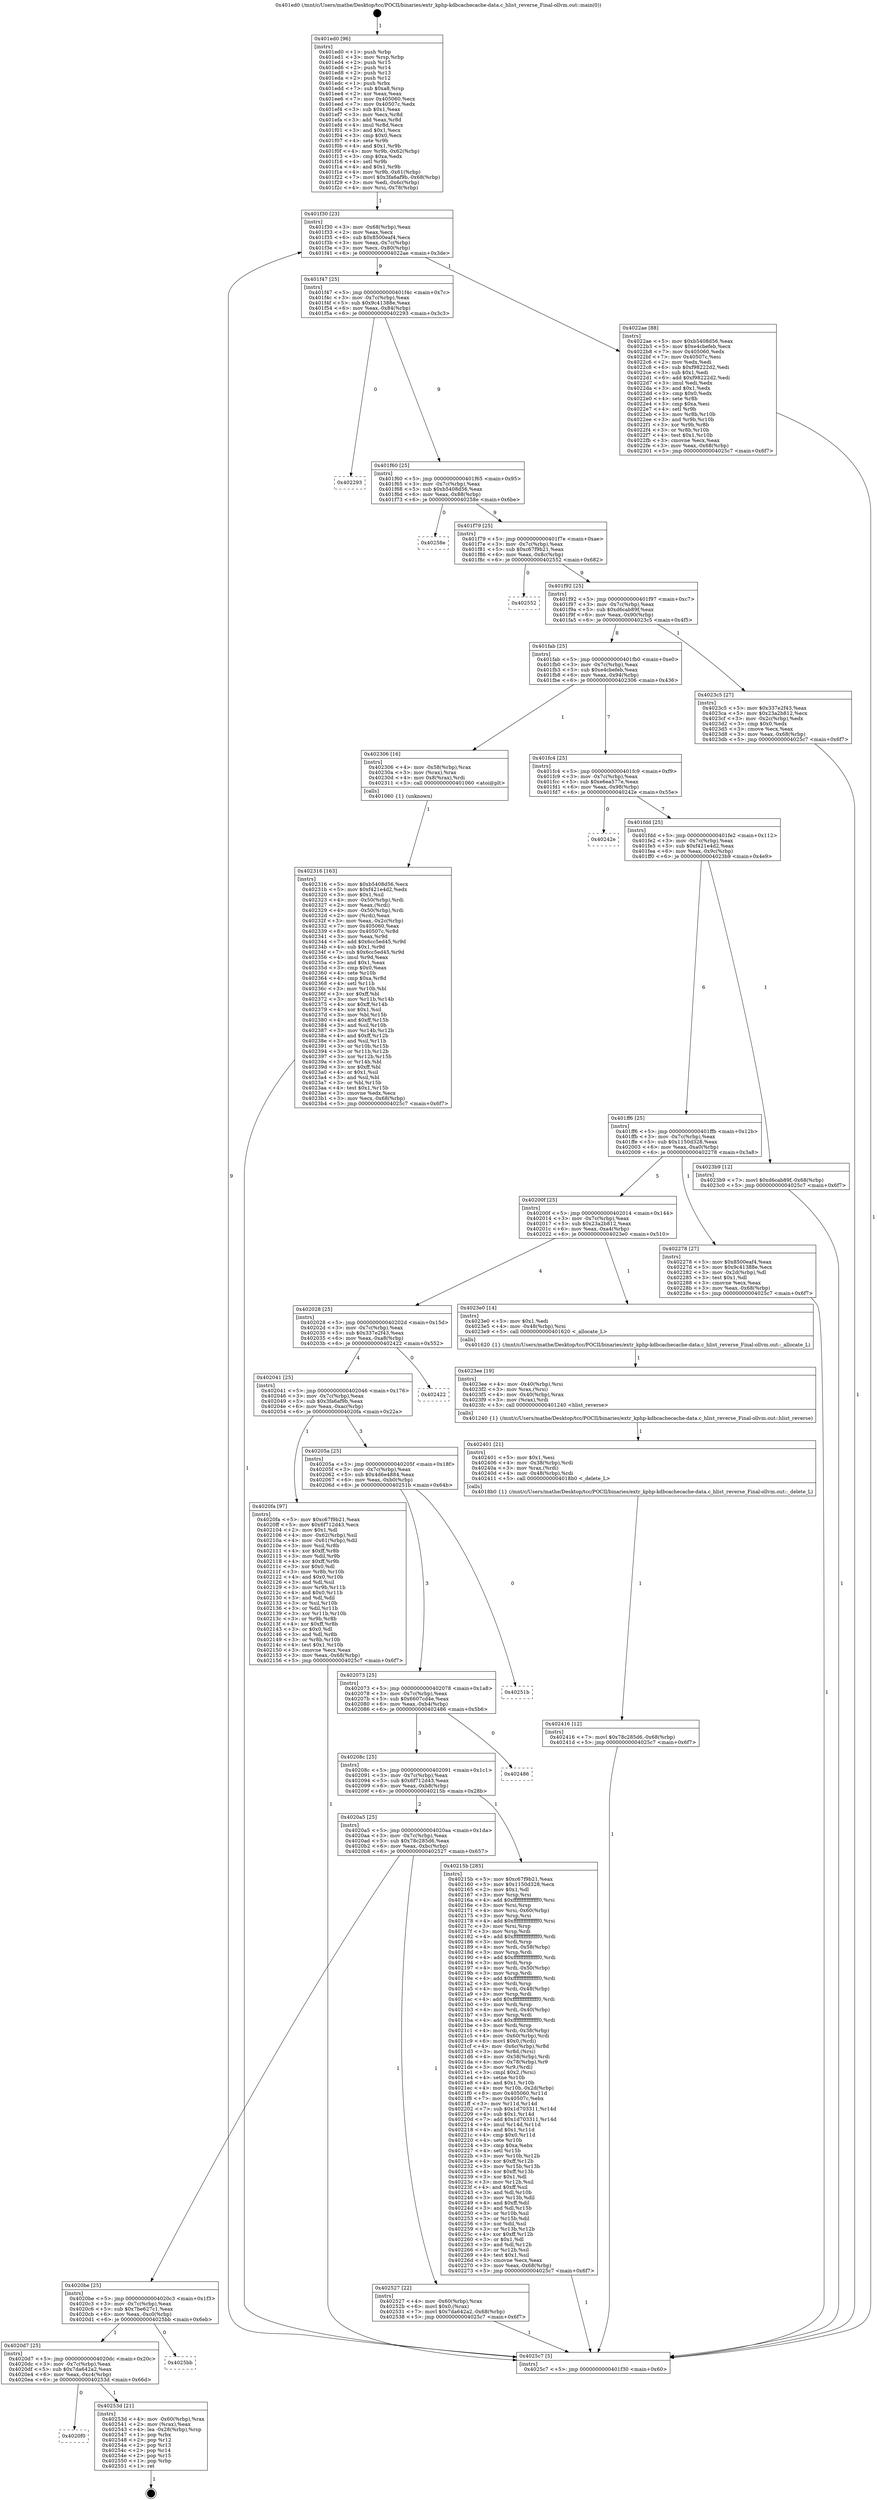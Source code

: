 digraph "0x401ed0" {
  label = "0x401ed0 (/mnt/c/Users/mathe/Desktop/tcc/POCII/binaries/extr_kphp-kdbcachecache-data.c_hlist_reverse_Final-ollvm.out::main(0))"
  labelloc = "t"
  node[shape=record]

  Entry [label="",width=0.3,height=0.3,shape=circle,fillcolor=black,style=filled]
  "0x401f30" [label="{
     0x401f30 [23]\l
     | [instrs]\l
     &nbsp;&nbsp;0x401f30 \<+3\>: mov -0x68(%rbp),%eax\l
     &nbsp;&nbsp;0x401f33 \<+2\>: mov %eax,%ecx\l
     &nbsp;&nbsp;0x401f35 \<+6\>: sub $0x8500eaf4,%ecx\l
     &nbsp;&nbsp;0x401f3b \<+3\>: mov %eax,-0x7c(%rbp)\l
     &nbsp;&nbsp;0x401f3e \<+3\>: mov %ecx,-0x80(%rbp)\l
     &nbsp;&nbsp;0x401f41 \<+6\>: je 00000000004022ae \<main+0x3de\>\l
  }"]
  "0x4022ae" [label="{
     0x4022ae [88]\l
     | [instrs]\l
     &nbsp;&nbsp;0x4022ae \<+5\>: mov $0xb5408d56,%eax\l
     &nbsp;&nbsp;0x4022b3 \<+5\>: mov $0xe4cbefeb,%ecx\l
     &nbsp;&nbsp;0x4022b8 \<+7\>: mov 0x405060,%edx\l
     &nbsp;&nbsp;0x4022bf \<+7\>: mov 0x40507c,%esi\l
     &nbsp;&nbsp;0x4022c6 \<+2\>: mov %edx,%edi\l
     &nbsp;&nbsp;0x4022c8 \<+6\>: sub $0xf98222d2,%edi\l
     &nbsp;&nbsp;0x4022ce \<+3\>: sub $0x1,%edi\l
     &nbsp;&nbsp;0x4022d1 \<+6\>: add $0xf98222d2,%edi\l
     &nbsp;&nbsp;0x4022d7 \<+3\>: imul %edi,%edx\l
     &nbsp;&nbsp;0x4022da \<+3\>: and $0x1,%edx\l
     &nbsp;&nbsp;0x4022dd \<+3\>: cmp $0x0,%edx\l
     &nbsp;&nbsp;0x4022e0 \<+4\>: sete %r8b\l
     &nbsp;&nbsp;0x4022e4 \<+3\>: cmp $0xa,%esi\l
     &nbsp;&nbsp;0x4022e7 \<+4\>: setl %r9b\l
     &nbsp;&nbsp;0x4022eb \<+3\>: mov %r8b,%r10b\l
     &nbsp;&nbsp;0x4022ee \<+3\>: and %r9b,%r10b\l
     &nbsp;&nbsp;0x4022f1 \<+3\>: xor %r9b,%r8b\l
     &nbsp;&nbsp;0x4022f4 \<+3\>: or %r8b,%r10b\l
     &nbsp;&nbsp;0x4022f7 \<+4\>: test $0x1,%r10b\l
     &nbsp;&nbsp;0x4022fb \<+3\>: cmovne %ecx,%eax\l
     &nbsp;&nbsp;0x4022fe \<+3\>: mov %eax,-0x68(%rbp)\l
     &nbsp;&nbsp;0x402301 \<+5\>: jmp 00000000004025c7 \<main+0x6f7\>\l
  }"]
  "0x401f47" [label="{
     0x401f47 [25]\l
     | [instrs]\l
     &nbsp;&nbsp;0x401f47 \<+5\>: jmp 0000000000401f4c \<main+0x7c\>\l
     &nbsp;&nbsp;0x401f4c \<+3\>: mov -0x7c(%rbp),%eax\l
     &nbsp;&nbsp;0x401f4f \<+5\>: sub $0x9c41388e,%eax\l
     &nbsp;&nbsp;0x401f54 \<+6\>: mov %eax,-0x84(%rbp)\l
     &nbsp;&nbsp;0x401f5a \<+6\>: je 0000000000402293 \<main+0x3c3\>\l
  }"]
  Exit [label="",width=0.3,height=0.3,shape=circle,fillcolor=black,style=filled,peripheries=2]
  "0x402293" [label="{
     0x402293\l
  }", style=dashed]
  "0x401f60" [label="{
     0x401f60 [25]\l
     | [instrs]\l
     &nbsp;&nbsp;0x401f60 \<+5\>: jmp 0000000000401f65 \<main+0x95\>\l
     &nbsp;&nbsp;0x401f65 \<+3\>: mov -0x7c(%rbp),%eax\l
     &nbsp;&nbsp;0x401f68 \<+5\>: sub $0xb5408d56,%eax\l
     &nbsp;&nbsp;0x401f6d \<+6\>: mov %eax,-0x88(%rbp)\l
     &nbsp;&nbsp;0x401f73 \<+6\>: je 000000000040258e \<main+0x6be\>\l
  }"]
  "0x4020f0" [label="{
     0x4020f0\l
  }", style=dashed]
  "0x40258e" [label="{
     0x40258e\l
  }", style=dashed]
  "0x401f79" [label="{
     0x401f79 [25]\l
     | [instrs]\l
     &nbsp;&nbsp;0x401f79 \<+5\>: jmp 0000000000401f7e \<main+0xae\>\l
     &nbsp;&nbsp;0x401f7e \<+3\>: mov -0x7c(%rbp),%eax\l
     &nbsp;&nbsp;0x401f81 \<+5\>: sub $0xc67f9b21,%eax\l
     &nbsp;&nbsp;0x401f86 \<+6\>: mov %eax,-0x8c(%rbp)\l
     &nbsp;&nbsp;0x401f8c \<+6\>: je 0000000000402552 \<main+0x682\>\l
  }"]
  "0x40253d" [label="{
     0x40253d [21]\l
     | [instrs]\l
     &nbsp;&nbsp;0x40253d \<+4\>: mov -0x60(%rbp),%rax\l
     &nbsp;&nbsp;0x402541 \<+2\>: mov (%rax),%eax\l
     &nbsp;&nbsp;0x402543 \<+4\>: lea -0x28(%rbp),%rsp\l
     &nbsp;&nbsp;0x402547 \<+1\>: pop %rbx\l
     &nbsp;&nbsp;0x402548 \<+2\>: pop %r12\l
     &nbsp;&nbsp;0x40254a \<+2\>: pop %r13\l
     &nbsp;&nbsp;0x40254c \<+2\>: pop %r14\l
     &nbsp;&nbsp;0x40254e \<+2\>: pop %r15\l
     &nbsp;&nbsp;0x402550 \<+1\>: pop %rbp\l
     &nbsp;&nbsp;0x402551 \<+1\>: ret\l
  }"]
  "0x402552" [label="{
     0x402552\l
  }", style=dashed]
  "0x401f92" [label="{
     0x401f92 [25]\l
     | [instrs]\l
     &nbsp;&nbsp;0x401f92 \<+5\>: jmp 0000000000401f97 \<main+0xc7\>\l
     &nbsp;&nbsp;0x401f97 \<+3\>: mov -0x7c(%rbp),%eax\l
     &nbsp;&nbsp;0x401f9a \<+5\>: sub $0xd6cab89f,%eax\l
     &nbsp;&nbsp;0x401f9f \<+6\>: mov %eax,-0x90(%rbp)\l
     &nbsp;&nbsp;0x401fa5 \<+6\>: je 00000000004023c5 \<main+0x4f5\>\l
  }"]
  "0x4020d7" [label="{
     0x4020d7 [25]\l
     | [instrs]\l
     &nbsp;&nbsp;0x4020d7 \<+5\>: jmp 00000000004020dc \<main+0x20c\>\l
     &nbsp;&nbsp;0x4020dc \<+3\>: mov -0x7c(%rbp),%eax\l
     &nbsp;&nbsp;0x4020df \<+5\>: sub $0x7da642a2,%eax\l
     &nbsp;&nbsp;0x4020e4 \<+6\>: mov %eax,-0xc4(%rbp)\l
     &nbsp;&nbsp;0x4020ea \<+6\>: je 000000000040253d \<main+0x66d\>\l
  }"]
  "0x4023c5" [label="{
     0x4023c5 [27]\l
     | [instrs]\l
     &nbsp;&nbsp;0x4023c5 \<+5\>: mov $0x337e2f43,%eax\l
     &nbsp;&nbsp;0x4023ca \<+5\>: mov $0x23a2b812,%ecx\l
     &nbsp;&nbsp;0x4023cf \<+3\>: mov -0x2c(%rbp),%edx\l
     &nbsp;&nbsp;0x4023d2 \<+3\>: cmp $0x0,%edx\l
     &nbsp;&nbsp;0x4023d5 \<+3\>: cmove %ecx,%eax\l
     &nbsp;&nbsp;0x4023d8 \<+3\>: mov %eax,-0x68(%rbp)\l
     &nbsp;&nbsp;0x4023db \<+5\>: jmp 00000000004025c7 \<main+0x6f7\>\l
  }"]
  "0x401fab" [label="{
     0x401fab [25]\l
     | [instrs]\l
     &nbsp;&nbsp;0x401fab \<+5\>: jmp 0000000000401fb0 \<main+0xe0\>\l
     &nbsp;&nbsp;0x401fb0 \<+3\>: mov -0x7c(%rbp),%eax\l
     &nbsp;&nbsp;0x401fb3 \<+5\>: sub $0xe4cbefeb,%eax\l
     &nbsp;&nbsp;0x401fb8 \<+6\>: mov %eax,-0x94(%rbp)\l
     &nbsp;&nbsp;0x401fbe \<+6\>: je 0000000000402306 \<main+0x436\>\l
  }"]
  "0x4025bb" [label="{
     0x4025bb\l
  }", style=dashed]
  "0x402306" [label="{
     0x402306 [16]\l
     | [instrs]\l
     &nbsp;&nbsp;0x402306 \<+4\>: mov -0x58(%rbp),%rax\l
     &nbsp;&nbsp;0x40230a \<+3\>: mov (%rax),%rax\l
     &nbsp;&nbsp;0x40230d \<+4\>: mov 0x8(%rax),%rdi\l
     &nbsp;&nbsp;0x402311 \<+5\>: call 0000000000401060 \<atoi@plt\>\l
     | [calls]\l
     &nbsp;&nbsp;0x401060 \{1\} (unknown)\l
  }"]
  "0x401fc4" [label="{
     0x401fc4 [25]\l
     | [instrs]\l
     &nbsp;&nbsp;0x401fc4 \<+5\>: jmp 0000000000401fc9 \<main+0xf9\>\l
     &nbsp;&nbsp;0x401fc9 \<+3\>: mov -0x7c(%rbp),%eax\l
     &nbsp;&nbsp;0x401fcc \<+5\>: sub $0xe6ea577e,%eax\l
     &nbsp;&nbsp;0x401fd1 \<+6\>: mov %eax,-0x98(%rbp)\l
     &nbsp;&nbsp;0x401fd7 \<+6\>: je 000000000040242e \<main+0x55e\>\l
  }"]
  "0x4020be" [label="{
     0x4020be [25]\l
     | [instrs]\l
     &nbsp;&nbsp;0x4020be \<+5\>: jmp 00000000004020c3 \<main+0x1f3\>\l
     &nbsp;&nbsp;0x4020c3 \<+3\>: mov -0x7c(%rbp),%eax\l
     &nbsp;&nbsp;0x4020c6 \<+5\>: sub $0x7be627c1,%eax\l
     &nbsp;&nbsp;0x4020cb \<+6\>: mov %eax,-0xc0(%rbp)\l
     &nbsp;&nbsp;0x4020d1 \<+6\>: je 00000000004025bb \<main+0x6eb\>\l
  }"]
  "0x40242e" [label="{
     0x40242e\l
  }", style=dashed]
  "0x401fdd" [label="{
     0x401fdd [25]\l
     | [instrs]\l
     &nbsp;&nbsp;0x401fdd \<+5\>: jmp 0000000000401fe2 \<main+0x112\>\l
     &nbsp;&nbsp;0x401fe2 \<+3\>: mov -0x7c(%rbp),%eax\l
     &nbsp;&nbsp;0x401fe5 \<+5\>: sub $0xf421e4d2,%eax\l
     &nbsp;&nbsp;0x401fea \<+6\>: mov %eax,-0x9c(%rbp)\l
     &nbsp;&nbsp;0x401ff0 \<+6\>: je 00000000004023b9 \<main+0x4e9\>\l
  }"]
  "0x402527" [label="{
     0x402527 [22]\l
     | [instrs]\l
     &nbsp;&nbsp;0x402527 \<+4\>: mov -0x60(%rbp),%rax\l
     &nbsp;&nbsp;0x40252b \<+6\>: movl $0x0,(%rax)\l
     &nbsp;&nbsp;0x402531 \<+7\>: movl $0x7da642a2,-0x68(%rbp)\l
     &nbsp;&nbsp;0x402538 \<+5\>: jmp 00000000004025c7 \<main+0x6f7\>\l
  }"]
  "0x4023b9" [label="{
     0x4023b9 [12]\l
     | [instrs]\l
     &nbsp;&nbsp;0x4023b9 \<+7\>: movl $0xd6cab89f,-0x68(%rbp)\l
     &nbsp;&nbsp;0x4023c0 \<+5\>: jmp 00000000004025c7 \<main+0x6f7\>\l
  }"]
  "0x401ff6" [label="{
     0x401ff6 [25]\l
     | [instrs]\l
     &nbsp;&nbsp;0x401ff6 \<+5\>: jmp 0000000000401ffb \<main+0x12b\>\l
     &nbsp;&nbsp;0x401ffb \<+3\>: mov -0x7c(%rbp),%eax\l
     &nbsp;&nbsp;0x401ffe \<+5\>: sub $0x1150d328,%eax\l
     &nbsp;&nbsp;0x402003 \<+6\>: mov %eax,-0xa0(%rbp)\l
     &nbsp;&nbsp;0x402009 \<+6\>: je 0000000000402278 \<main+0x3a8\>\l
  }"]
  "0x402416" [label="{
     0x402416 [12]\l
     | [instrs]\l
     &nbsp;&nbsp;0x402416 \<+7\>: movl $0x78c285d6,-0x68(%rbp)\l
     &nbsp;&nbsp;0x40241d \<+5\>: jmp 00000000004025c7 \<main+0x6f7\>\l
  }"]
  "0x402278" [label="{
     0x402278 [27]\l
     | [instrs]\l
     &nbsp;&nbsp;0x402278 \<+5\>: mov $0x8500eaf4,%eax\l
     &nbsp;&nbsp;0x40227d \<+5\>: mov $0x9c41388e,%ecx\l
     &nbsp;&nbsp;0x402282 \<+3\>: mov -0x2d(%rbp),%dl\l
     &nbsp;&nbsp;0x402285 \<+3\>: test $0x1,%dl\l
     &nbsp;&nbsp;0x402288 \<+3\>: cmovne %ecx,%eax\l
     &nbsp;&nbsp;0x40228b \<+3\>: mov %eax,-0x68(%rbp)\l
     &nbsp;&nbsp;0x40228e \<+5\>: jmp 00000000004025c7 \<main+0x6f7\>\l
  }"]
  "0x40200f" [label="{
     0x40200f [25]\l
     | [instrs]\l
     &nbsp;&nbsp;0x40200f \<+5\>: jmp 0000000000402014 \<main+0x144\>\l
     &nbsp;&nbsp;0x402014 \<+3\>: mov -0x7c(%rbp),%eax\l
     &nbsp;&nbsp;0x402017 \<+5\>: sub $0x23a2b812,%eax\l
     &nbsp;&nbsp;0x40201c \<+6\>: mov %eax,-0xa4(%rbp)\l
     &nbsp;&nbsp;0x402022 \<+6\>: je 00000000004023e0 \<main+0x510\>\l
  }"]
  "0x402401" [label="{
     0x402401 [21]\l
     | [instrs]\l
     &nbsp;&nbsp;0x402401 \<+5\>: mov $0x1,%esi\l
     &nbsp;&nbsp;0x402406 \<+4\>: mov -0x38(%rbp),%rdi\l
     &nbsp;&nbsp;0x40240a \<+3\>: mov %rax,(%rdi)\l
     &nbsp;&nbsp;0x40240d \<+4\>: mov -0x48(%rbp),%rdi\l
     &nbsp;&nbsp;0x402411 \<+5\>: call 00000000004018b0 \<_delete_L\>\l
     | [calls]\l
     &nbsp;&nbsp;0x4018b0 \{1\} (/mnt/c/Users/mathe/Desktop/tcc/POCII/binaries/extr_kphp-kdbcachecache-data.c_hlist_reverse_Final-ollvm.out::_delete_L)\l
  }"]
  "0x4023e0" [label="{
     0x4023e0 [14]\l
     | [instrs]\l
     &nbsp;&nbsp;0x4023e0 \<+5\>: mov $0x1,%edi\l
     &nbsp;&nbsp;0x4023e5 \<+4\>: mov -0x48(%rbp),%rsi\l
     &nbsp;&nbsp;0x4023e9 \<+5\>: call 0000000000401620 \<_allocate_L\>\l
     | [calls]\l
     &nbsp;&nbsp;0x401620 \{1\} (/mnt/c/Users/mathe/Desktop/tcc/POCII/binaries/extr_kphp-kdbcachecache-data.c_hlist_reverse_Final-ollvm.out::_allocate_L)\l
  }"]
  "0x402028" [label="{
     0x402028 [25]\l
     | [instrs]\l
     &nbsp;&nbsp;0x402028 \<+5\>: jmp 000000000040202d \<main+0x15d\>\l
     &nbsp;&nbsp;0x40202d \<+3\>: mov -0x7c(%rbp),%eax\l
     &nbsp;&nbsp;0x402030 \<+5\>: sub $0x337e2f43,%eax\l
     &nbsp;&nbsp;0x402035 \<+6\>: mov %eax,-0xa8(%rbp)\l
     &nbsp;&nbsp;0x40203b \<+6\>: je 0000000000402422 \<main+0x552\>\l
  }"]
  "0x4023ee" [label="{
     0x4023ee [19]\l
     | [instrs]\l
     &nbsp;&nbsp;0x4023ee \<+4\>: mov -0x40(%rbp),%rsi\l
     &nbsp;&nbsp;0x4023f2 \<+3\>: mov %rax,(%rsi)\l
     &nbsp;&nbsp;0x4023f5 \<+4\>: mov -0x40(%rbp),%rax\l
     &nbsp;&nbsp;0x4023f9 \<+3\>: mov (%rax),%rdi\l
     &nbsp;&nbsp;0x4023fc \<+5\>: call 0000000000401240 \<hlist_reverse\>\l
     | [calls]\l
     &nbsp;&nbsp;0x401240 \{1\} (/mnt/c/Users/mathe/Desktop/tcc/POCII/binaries/extr_kphp-kdbcachecache-data.c_hlist_reverse_Final-ollvm.out::hlist_reverse)\l
  }"]
  "0x402422" [label="{
     0x402422\l
  }", style=dashed]
  "0x402041" [label="{
     0x402041 [25]\l
     | [instrs]\l
     &nbsp;&nbsp;0x402041 \<+5\>: jmp 0000000000402046 \<main+0x176\>\l
     &nbsp;&nbsp;0x402046 \<+3\>: mov -0x7c(%rbp),%eax\l
     &nbsp;&nbsp;0x402049 \<+5\>: sub $0x3fa6af9b,%eax\l
     &nbsp;&nbsp;0x40204e \<+6\>: mov %eax,-0xac(%rbp)\l
     &nbsp;&nbsp;0x402054 \<+6\>: je 00000000004020fa \<main+0x22a\>\l
  }"]
  "0x402316" [label="{
     0x402316 [163]\l
     | [instrs]\l
     &nbsp;&nbsp;0x402316 \<+5\>: mov $0xb5408d56,%ecx\l
     &nbsp;&nbsp;0x40231b \<+5\>: mov $0xf421e4d2,%edx\l
     &nbsp;&nbsp;0x402320 \<+3\>: mov $0x1,%sil\l
     &nbsp;&nbsp;0x402323 \<+4\>: mov -0x50(%rbp),%rdi\l
     &nbsp;&nbsp;0x402327 \<+2\>: mov %eax,(%rdi)\l
     &nbsp;&nbsp;0x402329 \<+4\>: mov -0x50(%rbp),%rdi\l
     &nbsp;&nbsp;0x40232d \<+2\>: mov (%rdi),%eax\l
     &nbsp;&nbsp;0x40232f \<+3\>: mov %eax,-0x2c(%rbp)\l
     &nbsp;&nbsp;0x402332 \<+7\>: mov 0x405060,%eax\l
     &nbsp;&nbsp;0x402339 \<+8\>: mov 0x40507c,%r8d\l
     &nbsp;&nbsp;0x402341 \<+3\>: mov %eax,%r9d\l
     &nbsp;&nbsp;0x402344 \<+7\>: add $0x6cc5ed45,%r9d\l
     &nbsp;&nbsp;0x40234b \<+4\>: sub $0x1,%r9d\l
     &nbsp;&nbsp;0x40234f \<+7\>: sub $0x6cc5ed45,%r9d\l
     &nbsp;&nbsp;0x402356 \<+4\>: imul %r9d,%eax\l
     &nbsp;&nbsp;0x40235a \<+3\>: and $0x1,%eax\l
     &nbsp;&nbsp;0x40235d \<+3\>: cmp $0x0,%eax\l
     &nbsp;&nbsp;0x402360 \<+4\>: sete %r10b\l
     &nbsp;&nbsp;0x402364 \<+4\>: cmp $0xa,%r8d\l
     &nbsp;&nbsp;0x402368 \<+4\>: setl %r11b\l
     &nbsp;&nbsp;0x40236c \<+3\>: mov %r10b,%bl\l
     &nbsp;&nbsp;0x40236f \<+3\>: xor $0xff,%bl\l
     &nbsp;&nbsp;0x402372 \<+3\>: mov %r11b,%r14b\l
     &nbsp;&nbsp;0x402375 \<+4\>: xor $0xff,%r14b\l
     &nbsp;&nbsp;0x402379 \<+4\>: xor $0x1,%sil\l
     &nbsp;&nbsp;0x40237d \<+3\>: mov %bl,%r15b\l
     &nbsp;&nbsp;0x402380 \<+4\>: and $0xff,%r15b\l
     &nbsp;&nbsp;0x402384 \<+3\>: and %sil,%r10b\l
     &nbsp;&nbsp;0x402387 \<+3\>: mov %r14b,%r12b\l
     &nbsp;&nbsp;0x40238a \<+4\>: and $0xff,%r12b\l
     &nbsp;&nbsp;0x40238e \<+3\>: and %sil,%r11b\l
     &nbsp;&nbsp;0x402391 \<+3\>: or %r10b,%r15b\l
     &nbsp;&nbsp;0x402394 \<+3\>: or %r11b,%r12b\l
     &nbsp;&nbsp;0x402397 \<+3\>: xor %r12b,%r15b\l
     &nbsp;&nbsp;0x40239a \<+3\>: or %r14b,%bl\l
     &nbsp;&nbsp;0x40239d \<+3\>: xor $0xff,%bl\l
     &nbsp;&nbsp;0x4023a0 \<+4\>: or $0x1,%sil\l
     &nbsp;&nbsp;0x4023a4 \<+3\>: and %sil,%bl\l
     &nbsp;&nbsp;0x4023a7 \<+3\>: or %bl,%r15b\l
     &nbsp;&nbsp;0x4023aa \<+4\>: test $0x1,%r15b\l
     &nbsp;&nbsp;0x4023ae \<+3\>: cmovne %edx,%ecx\l
     &nbsp;&nbsp;0x4023b1 \<+3\>: mov %ecx,-0x68(%rbp)\l
     &nbsp;&nbsp;0x4023b4 \<+5\>: jmp 00000000004025c7 \<main+0x6f7\>\l
  }"]
  "0x4020fa" [label="{
     0x4020fa [97]\l
     | [instrs]\l
     &nbsp;&nbsp;0x4020fa \<+5\>: mov $0xc67f9b21,%eax\l
     &nbsp;&nbsp;0x4020ff \<+5\>: mov $0x6f712d43,%ecx\l
     &nbsp;&nbsp;0x402104 \<+2\>: mov $0x1,%dl\l
     &nbsp;&nbsp;0x402106 \<+4\>: mov -0x62(%rbp),%sil\l
     &nbsp;&nbsp;0x40210a \<+4\>: mov -0x61(%rbp),%dil\l
     &nbsp;&nbsp;0x40210e \<+3\>: mov %sil,%r8b\l
     &nbsp;&nbsp;0x402111 \<+4\>: xor $0xff,%r8b\l
     &nbsp;&nbsp;0x402115 \<+3\>: mov %dil,%r9b\l
     &nbsp;&nbsp;0x402118 \<+4\>: xor $0xff,%r9b\l
     &nbsp;&nbsp;0x40211c \<+3\>: xor $0x0,%dl\l
     &nbsp;&nbsp;0x40211f \<+3\>: mov %r8b,%r10b\l
     &nbsp;&nbsp;0x402122 \<+4\>: and $0x0,%r10b\l
     &nbsp;&nbsp;0x402126 \<+3\>: and %dl,%sil\l
     &nbsp;&nbsp;0x402129 \<+3\>: mov %r9b,%r11b\l
     &nbsp;&nbsp;0x40212c \<+4\>: and $0x0,%r11b\l
     &nbsp;&nbsp;0x402130 \<+3\>: and %dl,%dil\l
     &nbsp;&nbsp;0x402133 \<+3\>: or %sil,%r10b\l
     &nbsp;&nbsp;0x402136 \<+3\>: or %dil,%r11b\l
     &nbsp;&nbsp;0x402139 \<+3\>: xor %r11b,%r10b\l
     &nbsp;&nbsp;0x40213c \<+3\>: or %r9b,%r8b\l
     &nbsp;&nbsp;0x40213f \<+4\>: xor $0xff,%r8b\l
     &nbsp;&nbsp;0x402143 \<+3\>: or $0x0,%dl\l
     &nbsp;&nbsp;0x402146 \<+3\>: and %dl,%r8b\l
     &nbsp;&nbsp;0x402149 \<+3\>: or %r8b,%r10b\l
     &nbsp;&nbsp;0x40214c \<+4\>: test $0x1,%r10b\l
     &nbsp;&nbsp;0x402150 \<+3\>: cmovne %ecx,%eax\l
     &nbsp;&nbsp;0x402153 \<+3\>: mov %eax,-0x68(%rbp)\l
     &nbsp;&nbsp;0x402156 \<+5\>: jmp 00000000004025c7 \<main+0x6f7\>\l
  }"]
  "0x40205a" [label="{
     0x40205a [25]\l
     | [instrs]\l
     &nbsp;&nbsp;0x40205a \<+5\>: jmp 000000000040205f \<main+0x18f\>\l
     &nbsp;&nbsp;0x40205f \<+3\>: mov -0x7c(%rbp),%eax\l
     &nbsp;&nbsp;0x402062 \<+5\>: sub $0x4d6e4884,%eax\l
     &nbsp;&nbsp;0x402067 \<+6\>: mov %eax,-0xb0(%rbp)\l
     &nbsp;&nbsp;0x40206d \<+6\>: je 000000000040251b \<main+0x64b\>\l
  }"]
  "0x4025c7" [label="{
     0x4025c7 [5]\l
     | [instrs]\l
     &nbsp;&nbsp;0x4025c7 \<+5\>: jmp 0000000000401f30 \<main+0x60\>\l
  }"]
  "0x401ed0" [label="{
     0x401ed0 [96]\l
     | [instrs]\l
     &nbsp;&nbsp;0x401ed0 \<+1\>: push %rbp\l
     &nbsp;&nbsp;0x401ed1 \<+3\>: mov %rsp,%rbp\l
     &nbsp;&nbsp;0x401ed4 \<+2\>: push %r15\l
     &nbsp;&nbsp;0x401ed6 \<+2\>: push %r14\l
     &nbsp;&nbsp;0x401ed8 \<+2\>: push %r13\l
     &nbsp;&nbsp;0x401eda \<+2\>: push %r12\l
     &nbsp;&nbsp;0x401edc \<+1\>: push %rbx\l
     &nbsp;&nbsp;0x401edd \<+7\>: sub $0xa8,%rsp\l
     &nbsp;&nbsp;0x401ee4 \<+2\>: xor %eax,%eax\l
     &nbsp;&nbsp;0x401ee6 \<+7\>: mov 0x405060,%ecx\l
     &nbsp;&nbsp;0x401eed \<+7\>: mov 0x40507c,%edx\l
     &nbsp;&nbsp;0x401ef4 \<+3\>: sub $0x1,%eax\l
     &nbsp;&nbsp;0x401ef7 \<+3\>: mov %ecx,%r8d\l
     &nbsp;&nbsp;0x401efa \<+3\>: add %eax,%r8d\l
     &nbsp;&nbsp;0x401efd \<+4\>: imul %r8d,%ecx\l
     &nbsp;&nbsp;0x401f01 \<+3\>: and $0x1,%ecx\l
     &nbsp;&nbsp;0x401f04 \<+3\>: cmp $0x0,%ecx\l
     &nbsp;&nbsp;0x401f07 \<+4\>: sete %r9b\l
     &nbsp;&nbsp;0x401f0b \<+4\>: and $0x1,%r9b\l
     &nbsp;&nbsp;0x401f0f \<+4\>: mov %r9b,-0x62(%rbp)\l
     &nbsp;&nbsp;0x401f13 \<+3\>: cmp $0xa,%edx\l
     &nbsp;&nbsp;0x401f16 \<+4\>: setl %r9b\l
     &nbsp;&nbsp;0x401f1a \<+4\>: and $0x1,%r9b\l
     &nbsp;&nbsp;0x401f1e \<+4\>: mov %r9b,-0x61(%rbp)\l
     &nbsp;&nbsp;0x401f22 \<+7\>: movl $0x3fa6af9b,-0x68(%rbp)\l
     &nbsp;&nbsp;0x401f29 \<+3\>: mov %edi,-0x6c(%rbp)\l
     &nbsp;&nbsp;0x401f2c \<+4\>: mov %rsi,-0x78(%rbp)\l
  }"]
  "0x4020a5" [label="{
     0x4020a5 [25]\l
     | [instrs]\l
     &nbsp;&nbsp;0x4020a5 \<+5\>: jmp 00000000004020aa \<main+0x1da\>\l
     &nbsp;&nbsp;0x4020aa \<+3\>: mov -0x7c(%rbp),%eax\l
     &nbsp;&nbsp;0x4020ad \<+5\>: sub $0x78c285d6,%eax\l
     &nbsp;&nbsp;0x4020b2 \<+6\>: mov %eax,-0xbc(%rbp)\l
     &nbsp;&nbsp;0x4020b8 \<+6\>: je 0000000000402527 \<main+0x657\>\l
  }"]
  "0x40251b" [label="{
     0x40251b\l
  }", style=dashed]
  "0x402073" [label="{
     0x402073 [25]\l
     | [instrs]\l
     &nbsp;&nbsp;0x402073 \<+5\>: jmp 0000000000402078 \<main+0x1a8\>\l
     &nbsp;&nbsp;0x402078 \<+3\>: mov -0x7c(%rbp),%eax\l
     &nbsp;&nbsp;0x40207b \<+5\>: sub $0x6607cd4e,%eax\l
     &nbsp;&nbsp;0x402080 \<+6\>: mov %eax,-0xb4(%rbp)\l
     &nbsp;&nbsp;0x402086 \<+6\>: je 0000000000402486 \<main+0x5b6\>\l
  }"]
  "0x40215b" [label="{
     0x40215b [285]\l
     | [instrs]\l
     &nbsp;&nbsp;0x40215b \<+5\>: mov $0xc67f9b21,%eax\l
     &nbsp;&nbsp;0x402160 \<+5\>: mov $0x1150d328,%ecx\l
     &nbsp;&nbsp;0x402165 \<+2\>: mov $0x1,%dl\l
     &nbsp;&nbsp;0x402167 \<+3\>: mov %rsp,%rsi\l
     &nbsp;&nbsp;0x40216a \<+4\>: add $0xfffffffffffffff0,%rsi\l
     &nbsp;&nbsp;0x40216e \<+3\>: mov %rsi,%rsp\l
     &nbsp;&nbsp;0x402171 \<+4\>: mov %rsi,-0x60(%rbp)\l
     &nbsp;&nbsp;0x402175 \<+3\>: mov %rsp,%rsi\l
     &nbsp;&nbsp;0x402178 \<+4\>: add $0xfffffffffffffff0,%rsi\l
     &nbsp;&nbsp;0x40217c \<+3\>: mov %rsi,%rsp\l
     &nbsp;&nbsp;0x40217f \<+3\>: mov %rsp,%rdi\l
     &nbsp;&nbsp;0x402182 \<+4\>: add $0xfffffffffffffff0,%rdi\l
     &nbsp;&nbsp;0x402186 \<+3\>: mov %rdi,%rsp\l
     &nbsp;&nbsp;0x402189 \<+4\>: mov %rdi,-0x58(%rbp)\l
     &nbsp;&nbsp;0x40218d \<+3\>: mov %rsp,%rdi\l
     &nbsp;&nbsp;0x402190 \<+4\>: add $0xfffffffffffffff0,%rdi\l
     &nbsp;&nbsp;0x402194 \<+3\>: mov %rdi,%rsp\l
     &nbsp;&nbsp;0x402197 \<+4\>: mov %rdi,-0x50(%rbp)\l
     &nbsp;&nbsp;0x40219b \<+3\>: mov %rsp,%rdi\l
     &nbsp;&nbsp;0x40219e \<+4\>: add $0xfffffffffffffff0,%rdi\l
     &nbsp;&nbsp;0x4021a2 \<+3\>: mov %rdi,%rsp\l
     &nbsp;&nbsp;0x4021a5 \<+4\>: mov %rdi,-0x48(%rbp)\l
     &nbsp;&nbsp;0x4021a9 \<+3\>: mov %rsp,%rdi\l
     &nbsp;&nbsp;0x4021ac \<+4\>: add $0xfffffffffffffff0,%rdi\l
     &nbsp;&nbsp;0x4021b0 \<+3\>: mov %rdi,%rsp\l
     &nbsp;&nbsp;0x4021b3 \<+4\>: mov %rdi,-0x40(%rbp)\l
     &nbsp;&nbsp;0x4021b7 \<+3\>: mov %rsp,%rdi\l
     &nbsp;&nbsp;0x4021ba \<+4\>: add $0xfffffffffffffff0,%rdi\l
     &nbsp;&nbsp;0x4021be \<+3\>: mov %rdi,%rsp\l
     &nbsp;&nbsp;0x4021c1 \<+4\>: mov %rdi,-0x38(%rbp)\l
     &nbsp;&nbsp;0x4021c5 \<+4\>: mov -0x60(%rbp),%rdi\l
     &nbsp;&nbsp;0x4021c9 \<+6\>: movl $0x0,(%rdi)\l
     &nbsp;&nbsp;0x4021cf \<+4\>: mov -0x6c(%rbp),%r8d\l
     &nbsp;&nbsp;0x4021d3 \<+3\>: mov %r8d,(%rsi)\l
     &nbsp;&nbsp;0x4021d6 \<+4\>: mov -0x58(%rbp),%rdi\l
     &nbsp;&nbsp;0x4021da \<+4\>: mov -0x78(%rbp),%r9\l
     &nbsp;&nbsp;0x4021de \<+3\>: mov %r9,(%rdi)\l
     &nbsp;&nbsp;0x4021e1 \<+3\>: cmpl $0x2,(%rsi)\l
     &nbsp;&nbsp;0x4021e4 \<+4\>: setne %r10b\l
     &nbsp;&nbsp;0x4021e8 \<+4\>: and $0x1,%r10b\l
     &nbsp;&nbsp;0x4021ec \<+4\>: mov %r10b,-0x2d(%rbp)\l
     &nbsp;&nbsp;0x4021f0 \<+8\>: mov 0x405060,%r11d\l
     &nbsp;&nbsp;0x4021f8 \<+7\>: mov 0x40507c,%ebx\l
     &nbsp;&nbsp;0x4021ff \<+3\>: mov %r11d,%r14d\l
     &nbsp;&nbsp;0x402202 \<+7\>: sub $0x1d703311,%r14d\l
     &nbsp;&nbsp;0x402209 \<+4\>: sub $0x1,%r14d\l
     &nbsp;&nbsp;0x40220d \<+7\>: add $0x1d703311,%r14d\l
     &nbsp;&nbsp;0x402214 \<+4\>: imul %r14d,%r11d\l
     &nbsp;&nbsp;0x402218 \<+4\>: and $0x1,%r11d\l
     &nbsp;&nbsp;0x40221c \<+4\>: cmp $0x0,%r11d\l
     &nbsp;&nbsp;0x402220 \<+4\>: sete %r10b\l
     &nbsp;&nbsp;0x402224 \<+3\>: cmp $0xa,%ebx\l
     &nbsp;&nbsp;0x402227 \<+4\>: setl %r15b\l
     &nbsp;&nbsp;0x40222b \<+3\>: mov %r10b,%r12b\l
     &nbsp;&nbsp;0x40222e \<+4\>: xor $0xff,%r12b\l
     &nbsp;&nbsp;0x402232 \<+3\>: mov %r15b,%r13b\l
     &nbsp;&nbsp;0x402235 \<+4\>: xor $0xff,%r13b\l
     &nbsp;&nbsp;0x402239 \<+3\>: xor $0x1,%dl\l
     &nbsp;&nbsp;0x40223c \<+3\>: mov %r12b,%sil\l
     &nbsp;&nbsp;0x40223f \<+4\>: and $0xff,%sil\l
     &nbsp;&nbsp;0x402243 \<+3\>: and %dl,%r10b\l
     &nbsp;&nbsp;0x402246 \<+3\>: mov %r13b,%dil\l
     &nbsp;&nbsp;0x402249 \<+4\>: and $0xff,%dil\l
     &nbsp;&nbsp;0x40224d \<+3\>: and %dl,%r15b\l
     &nbsp;&nbsp;0x402250 \<+3\>: or %r10b,%sil\l
     &nbsp;&nbsp;0x402253 \<+3\>: or %r15b,%dil\l
     &nbsp;&nbsp;0x402256 \<+3\>: xor %dil,%sil\l
     &nbsp;&nbsp;0x402259 \<+3\>: or %r13b,%r12b\l
     &nbsp;&nbsp;0x40225c \<+4\>: xor $0xff,%r12b\l
     &nbsp;&nbsp;0x402260 \<+3\>: or $0x1,%dl\l
     &nbsp;&nbsp;0x402263 \<+3\>: and %dl,%r12b\l
     &nbsp;&nbsp;0x402266 \<+3\>: or %r12b,%sil\l
     &nbsp;&nbsp;0x402269 \<+4\>: test $0x1,%sil\l
     &nbsp;&nbsp;0x40226d \<+3\>: cmovne %ecx,%eax\l
     &nbsp;&nbsp;0x402270 \<+3\>: mov %eax,-0x68(%rbp)\l
     &nbsp;&nbsp;0x402273 \<+5\>: jmp 00000000004025c7 \<main+0x6f7\>\l
  }"]
  "0x402486" [label="{
     0x402486\l
  }", style=dashed]
  "0x40208c" [label="{
     0x40208c [25]\l
     | [instrs]\l
     &nbsp;&nbsp;0x40208c \<+5\>: jmp 0000000000402091 \<main+0x1c1\>\l
     &nbsp;&nbsp;0x402091 \<+3\>: mov -0x7c(%rbp),%eax\l
     &nbsp;&nbsp;0x402094 \<+5\>: sub $0x6f712d43,%eax\l
     &nbsp;&nbsp;0x402099 \<+6\>: mov %eax,-0xb8(%rbp)\l
     &nbsp;&nbsp;0x40209f \<+6\>: je 000000000040215b \<main+0x28b\>\l
  }"]
  Entry -> "0x401ed0" [label=" 1"]
  "0x401f30" -> "0x4022ae" [label=" 1"]
  "0x401f30" -> "0x401f47" [label=" 9"]
  "0x40253d" -> Exit [label=" 1"]
  "0x401f47" -> "0x402293" [label=" 0"]
  "0x401f47" -> "0x401f60" [label=" 9"]
  "0x4020d7" -> "0x4020f0" [label=" 0"]
  "0x401f60" -> "0x40258e" [label=" 0"]
  "0x401f60" -> "0x401f79" [label=" 9"]
  "0x4020d7" -> "0x40253d" [label=" 1"]
  "0x401f79" -> "0x402552" [label=" 0"]
  "0x401f79" -> "0x401f92" [label=" 9"]
  "0x4020be" -> "0x4020d7" [label=" 1"]
  "0x401f92" -> "0x4023c5" [label=" 1"]
  "0x401f92" -> "0x401fab" [label=" 8"]
  "0x4020be" -> "0x4025bb" [label=" 0"]
  "0x401fab" -> "0x402306" [label=" 1"]
  "0x401fab" -> "0x401fc4" [label=" 7"]
  "0x402527" -> "0x4025c7" [label=" 1"]
  "0x401fc4" -> "0x40242e" [label=" 0"]
  "0x401fc4" -> "0x401fdd" [label=" 7"]
  "0x4020a5" -> "0x4020be" [label=" 1"]
  "0x401fdd" -> "0x4023b9" [label=" 1"]
  "0x401fdd" -> "0x401ff6" [label=" 6"]
  "0x4020a5" -> "0x402527" [label=" 1"]
  "0x401ff6" -> "0x402278" [label=" 1"]
  "0x401ff6" -> "0x40200f" [label=" 5"]
  "0x402416" -> "0x4025c7" [label=" 1"]
  "0x40200f" -> "0x4023e0" [label=" 1"]
  "0x40200f" -> "0x402028" [label=" 4"]
  "0x402401" -> "0x402416" [label=" 1"]
  "0x402028" -> "0x402422" [label=" 0"]
  "0x402028" -> "0x402041" [label=" 4"]
  "0x4023ee" -> "0x402401" [label=" 1"]
  "0x402041" -> "0x4020fa" [label=" 1"]
  "0x402041" -> "0x40205a" [label=" 3"]
  "0x4020fa" -> "0x4025c7" [label=" 1"]
  "0x401ed0" -> "0x401f30" [label=" 1"]
  "0x4025c7" -> "0x401f30" [label=" 9"]
  "0x4023e0" -> "0x4023ee" [label=" 1"]
  "0x40205a" -> "0x40251b" [label=" 0"]
  "0x40205a" -> "0x402073" [label=" 3"]
  "0x4023b9" -> "0x4025c7" [label=" 1"]
  "0x402073" -> "0x402486" [label=" 0"]
  "0x402073" -> "0x40208c" [label=" 3"]
  "0x402316" -> "0x4025c7" [label=" 1"]
  "0x40208c" -> "0x40215b" [label=" 1"]
  "0x40208c" -> "0x4020a5" [label=" 2"]
  "0x4023c5" -> "0x4025c7" [label=" 1"]
  "0x40215b" -> "0x4025c7" [label=" 1"]
  "0x402278" -> "0x4025c7" [label=" 1"]
  "0x4022ae" -> "0x4025c7" [label=" 1"]
  "0x402306" -> "0x402316" [label=" 1"]
}
